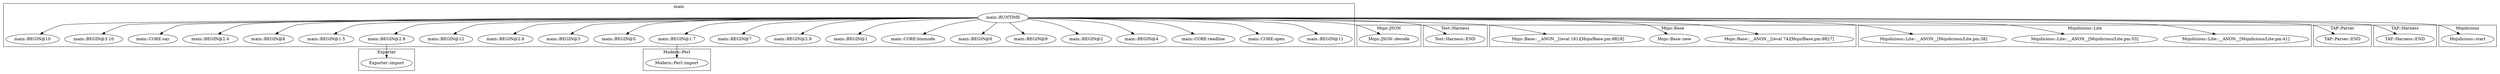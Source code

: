 digraph {
graph [overlap=false]
subgraph cluster_Mojo_JSON {
	label="Mojo::JSON";
	"Mojo::JSON::decode";
}
subgraph cluster_Test_Harness {
	label="Test::Harness";
	"Test::Harness::END";
}
subgraph cluster_Exporter {
	label="Exporter";
	"Exporter::import";
}
subgraph cluster_Mojo_Base {
	label="Mojo::Base";
	"Mojo::Base::__ANON__[(eval 74)[Mojo/Base.pm:98]:7]";
	"Mojo::Base::new";
	"Mojo::Base::__ANON__[(eval 181)[Mojo/Base.pm:98]:8]";
}
subgraph cluster_main {
	label="main";
	"main::BEGIN@10";
	"main::BEGIN@3.10";
	"main::CORE:say";
	"main::BEGIN@2.4";
	"main::BEGIN@8";
	"main::BEGIN@1.5";
	"main::BEGIN@2.8";
	"main::BEGIN@12";
	"main::BEGIN@2.6";
	"main::BEGIN@3";
	"main::BEGIN@5";
	"main::BEGIN@1.7";
	"main::BEGIN@7";
	"main::BEGIN@2.9";
	"main::BEGIN@1";
	"main::CORE:binmode";
	"main::BEGIN@6";
	"main::BEGIN@9";
	"main::BEGIN@2";
	"main::BEGIN@4";
	"main::CORE:readline";
	"main::RUNTIME";
	"main::CORE:open";
	"main::BEGIN@11";
}
subgraph cluster_Mojolicious_Lite {
	label="Mojolicious::Lite";
	"Mojolicious::Lite::__ANON__[Mojolicious/Lite.pm:41]";
	"Mojolicious::Lite::__ANON__[Mojolicious/Lite.pm:53]";
	"Mojolicious::Lite::__ANON__[Mojolicious/Lite.pm:38]";
}
subgraph cluster_Modern_Perl {
	label="Modern::Perl";
	"Modern::Perl::import";
}
subgraph cluster_TAP_Parser {
	label="TAP::Parser";
	"TAP::Parser::END";
}
subgraph cluster_TAP_Harness {
	label="TAP::Harness";
	"TAP::Harness::END";
}
subgraph cluster_Mojolicious {
	label="Mojolicious";
	"Mojolicious::start";
}
"main::RUNTIME" -> "main::BEGIN@2.4";
"main::RUNTIME" -> "main::CORE:say";
"main::RUNTIME" -> "main::BEGIN@3";
"main::RUNTIME" -> "main::BEGIN@1.7";
"main::BEGIN@2.8" -> "Exporter::import";
"main::RUNTIME" -> "Mojo::Base::__ANON__[(eval 181)[Mojo/Base.pm:98]:8]";
"main::RUNTIME" -> "main::BEGIN@2.9";
"main::RUNTIME" -> "main::BEGIN@6";
"main::RUNTIME" -> "Mojolicious::Lite::__ANON__[Mojolicious/Lite.pm:41]";
"main::RUNTIME" -> "Mojolicious::Lite::__ANON__[Mojolicious/Lite.pm:38]";
"main::RUNTIME" -> "main::BEGIN@8";
"main::RUNTIME" -> "main::BEGIN@1";
"main::RUNTIME" -> "main::BEGIN@4";
"main::RUNTIME" -> "main::BEGIN@11";
"main::RUNTIME" -> "TAP::Parser::END";
"main::RUNTIME" -> "main::BEGIN@2.8";
"main::RUNTIME" -> "main::BEGIN@7";
"main::RUNTIME" -> "main::CORE:binmode";
"main::RUNTIME" -> "main::CORE:readline";
"main::RUNTIME" -> "main::BEGIN@3.10";
"main::RUNTIME" -> "TAP::Harness::END";
"main::RUNTIME" -> "Mojo::JSON::decode";
"main::RUNTIME" -> "Mojo::Base::new";
"main::RUNTIME" -> "main::BEGIN@1.5";
"main::RUNTIME" -> "Mojo::Base::__ANON__[(eval 74)[Mojo/Base.pm:98]:7]";
"main::RUNTIME" -> "Mojolicious::start";
"main::RUNTIME" -> "main::BEGIN@12";
"main::RUNTIME" -> "main::BEGIN@2.6";
"main::BEGIN@1.7" -> "Modern::Perl::import";
"main::RUNTIME" -> "main::BEGIN@2";
"main::RUNTIME" -> "main::CORE:open";
"main::RUNTIME" -> "main::BEGIN@10";
"main::RUNTIME" -> "Mojolicious::Lite::__ANON__[Mojolicious/Lite.pm:53]";
"main::RUNTIME" -> "Test::Harness::END";
"main::RUNTIME" -> "main::BEGIN@5";
"main::RUNTIME" -> "main::BEGIN@9";
}
